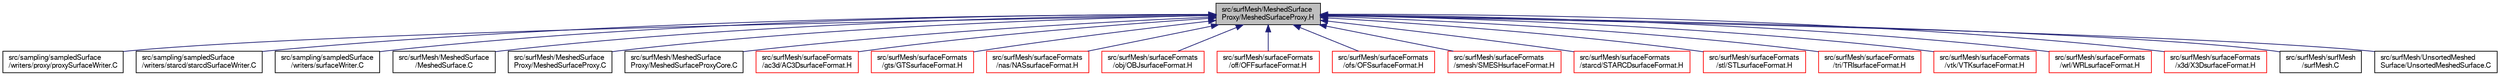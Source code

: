 digraph "src/surfMesh/MeshedSurfaceProxy/MeshedSurfaceProxy.H"
{
  bgcolor="transparent";
  edge [fontname="FreeSans",fontsize="10",labelfontname="FreeSans",labelfontsize="10"];
  node [fontname="FreeSans",fontsize="10",shape=record];
  Node172 [label="src/surfMesh/MeshedSurface\lProxy/MeshedSurfaceProxy.H",height=0.2,width=0.4,color="black", fillcolor="grey75", style="filled", fontcolor="black"];
  Node172 -> Node173 [dir="back",color="midnightblue",fontsize="10",style="solid",fontname="FreeSans"];
  Node173 [label="src/sampling/sampledSurface\l/writers/proxy/proxySurfaceWriter.C",height=0.2,width=0.4,color="black",URL="$a14864.html"];
  Node172 -> Node174 [dir="back",color="midnightblue",fontsize="10",style="solid",fontname="FreeSans"];
  Node174 [label="src/sampling/sampledSurface\l/writers/starcd/starcdSurfaceWriter.C",height=0.2,width=0.4,color="black",URL="$a14876.html"];
  Node172 -> Node175 [dir="back",color="midnightblue",fontsize="10",style="solid",fontname="FreeSans"];
  Node175 [label="src/sampling/sampledSurface\l/writers/surfaceWriter.C",height=0.2,width=0.4,color="black",URL="$a14882.html"];
  Node172 -> Node176 [dir="back",color="midnightblue",fontsize="10",style="solid",fontname="FreeSans"];
  Node176 [label="src/surfMesh/MeshedSurface\l/MeshedSurface.C",height=0.2,width=0.4,color="black",URL="$a15038.html"];
  Node172 -> Node177 [dir="back",color="midnightblue",fontsize="10",style="solid",fontname="FreeSans"];
  Node177 [label="src/surfMesh/MeshedSurface\lProxy/MeshedSurfaceProxy.C",height=0.2,width=0.4,color="black",URL="$a15071.html"];
  Node172 -> Node178 [dir="back",color="midnightblue",fontsize="10",style="solid",fontname="FreeSans"];
  Node178 [label="src/surfMesh/MeshedSurface\lProxy/MeshedSurfaceProxyCore.C",height=0.2,width=0.4,color="black",URL="$a15077.html"];
  Node172 -> Node179 [dir="back",color="midnightblue",fontsize="10",style="solid",fontname="FreeSans"];
  Node179 [label="src/surfMesh/surfaceFormats\l/ac3d/AC3DsurfaceFormat.H",height=0.2,width=0.4,color="red",URL="$a15083.html"];
  Node172 -> Node182 [dir="back",color="midnightblue",fontsize="10",style="solid",fontname="FreeSans"];
  Node182 [label="src/surfMesh/surfaceFormats\l/gts/GTSsurfaceFormat.H",height=0.2,width=0.4,color="red",URL="$a15110.html"];
  Node172 -> Node185 [dir="back",color="midnightblue",fontsize="10",style="solid",fontname="FreeSans"];
  Node185 [label="src/surfMesh/surfaceFormats\l/nas/NASsurfaceFormat.H",height=0.2,width=0.4,color="red",URL="$a15119.html"];
  Node172 -> Node188 [dir="back",color="midnightblue",fontsize="10",style="solid",fontname="FreeSans"];
  Node188 [label="src/surfMesh/surfaceFormats\l/obj/OBJsurfaceFormat.H",height=0.2,width=0.4,color="red",URL="$a15134.html"];
  Node172 -> Node191 [dir="back",color="midnightblue",fontsize="10",style="solid",fontname="FreeSans"];
  Node191 [label="src/surfMesh/surfaceFormats\l/off/OFFsurfaceFormat.H",height=0.2,width=0.4,color="red",URL="$a15143.html"];
  Node172 -> Node194 [dir="back",color="midnightblue",fontsize="10",style="solid",fontname="FreeSans"];
  Node194 [label="src/surfMesh/surfaceFormats\l/ofs/OFSsurfaceFormat.H",height=0.2,width=0.4,color="red",URL="$a15152.html"];
  Node172 -> Node197 [dir="back",color="midnightblue",fontsize="10",style="solid",fontname="FreeSans"];
  Node197 [label="src/surfMesh/surfaceFormats\l/smesh/SMESHsurfaceFormat.H",height=0.2,width=0.4,color="red",URL="$a15167.html"];
  Node172 -> Node200 [dir="back",color="midnightblue",fontsize="10",style="solid",fontname="FreeSans"];
  Node200 [label="src/surfMesh/surfaceFormats\l/starcd/STARCDsurfaceFormat.H",height=0.2,width=0.4,color="red",URL="$a15176.html"];
  Node172 -> Node203 [dir="back",color="midnightblue",fontsize="10",style="solid",fontname="FreeSans"];
  Node203 [label="src/surfMesh/surfaceFormats\l/stl/STLsurfaceFormat.H",height=0.2,width=0.4,color="red",URL="$a15194.html"];
  Node172 -> Node206 [dir="back",color="midnightblue",fontsize="10",style="solid",fontname="FreeSans"];
  Node206 [label="src/surfMesh/surfaceFormats\l/tri/TRIsurfaceFormat.H",height=0.2,width=0.4,color="red",URL="$a15221.html"];
  Node172 -> Node210 [dir="back",color="midnightblue",fontsize="10",style="solid",fontname="FreeSans"];
  Node210 [label="src/surfMesh/surfaceFormats\l/vtk/VTKsurfaceFormat.H",height=0.2,width=0.4,color="red",URL="$a15236.html"];
  Node172 -> Node214 [dir="back",color="midnightblue",fontsize="10",style="solid",fontname="FreeSans"];
  Node214 [label="src/surfMesh/surfaceFormats\l/wrl/WRLsurfaceFormat.H",height=0.2,width=0.4,color="red",URL="$a15251.html"];
  Node172 -> Node217 [dir="back",color="midnightblue",fontsize="10",style="solid",fontname="FreeSans"];
  Node217 [label="src/surfMesh/surfaceFormats\l/x3d/X3DsurfaceFormat.H",height=0.2,width=0.4,color="red",URL="$a15266.html"];
  Node172 -> Node220 [dir="back",color="midnightblue",fontsize="10",style="solid",fontname="FreeSans"];
  Node220 [label="src/surfMesh/surfMesh\l/surfMesh.C",height=0.2,width=0.4,color="black",URL="$a15308.html"];
  Node172 -> Node221 [dir="back",color="midnightblue",fontsize="10",style="solid",fontname="FreeSans"];
  Node221 [label="src/surfMesh/UnsortedMeshed\lSurface/UnsortedMeshedSurface.C",height=0.2,width=0.4,color="black",URL="$a15344.html"];
}
